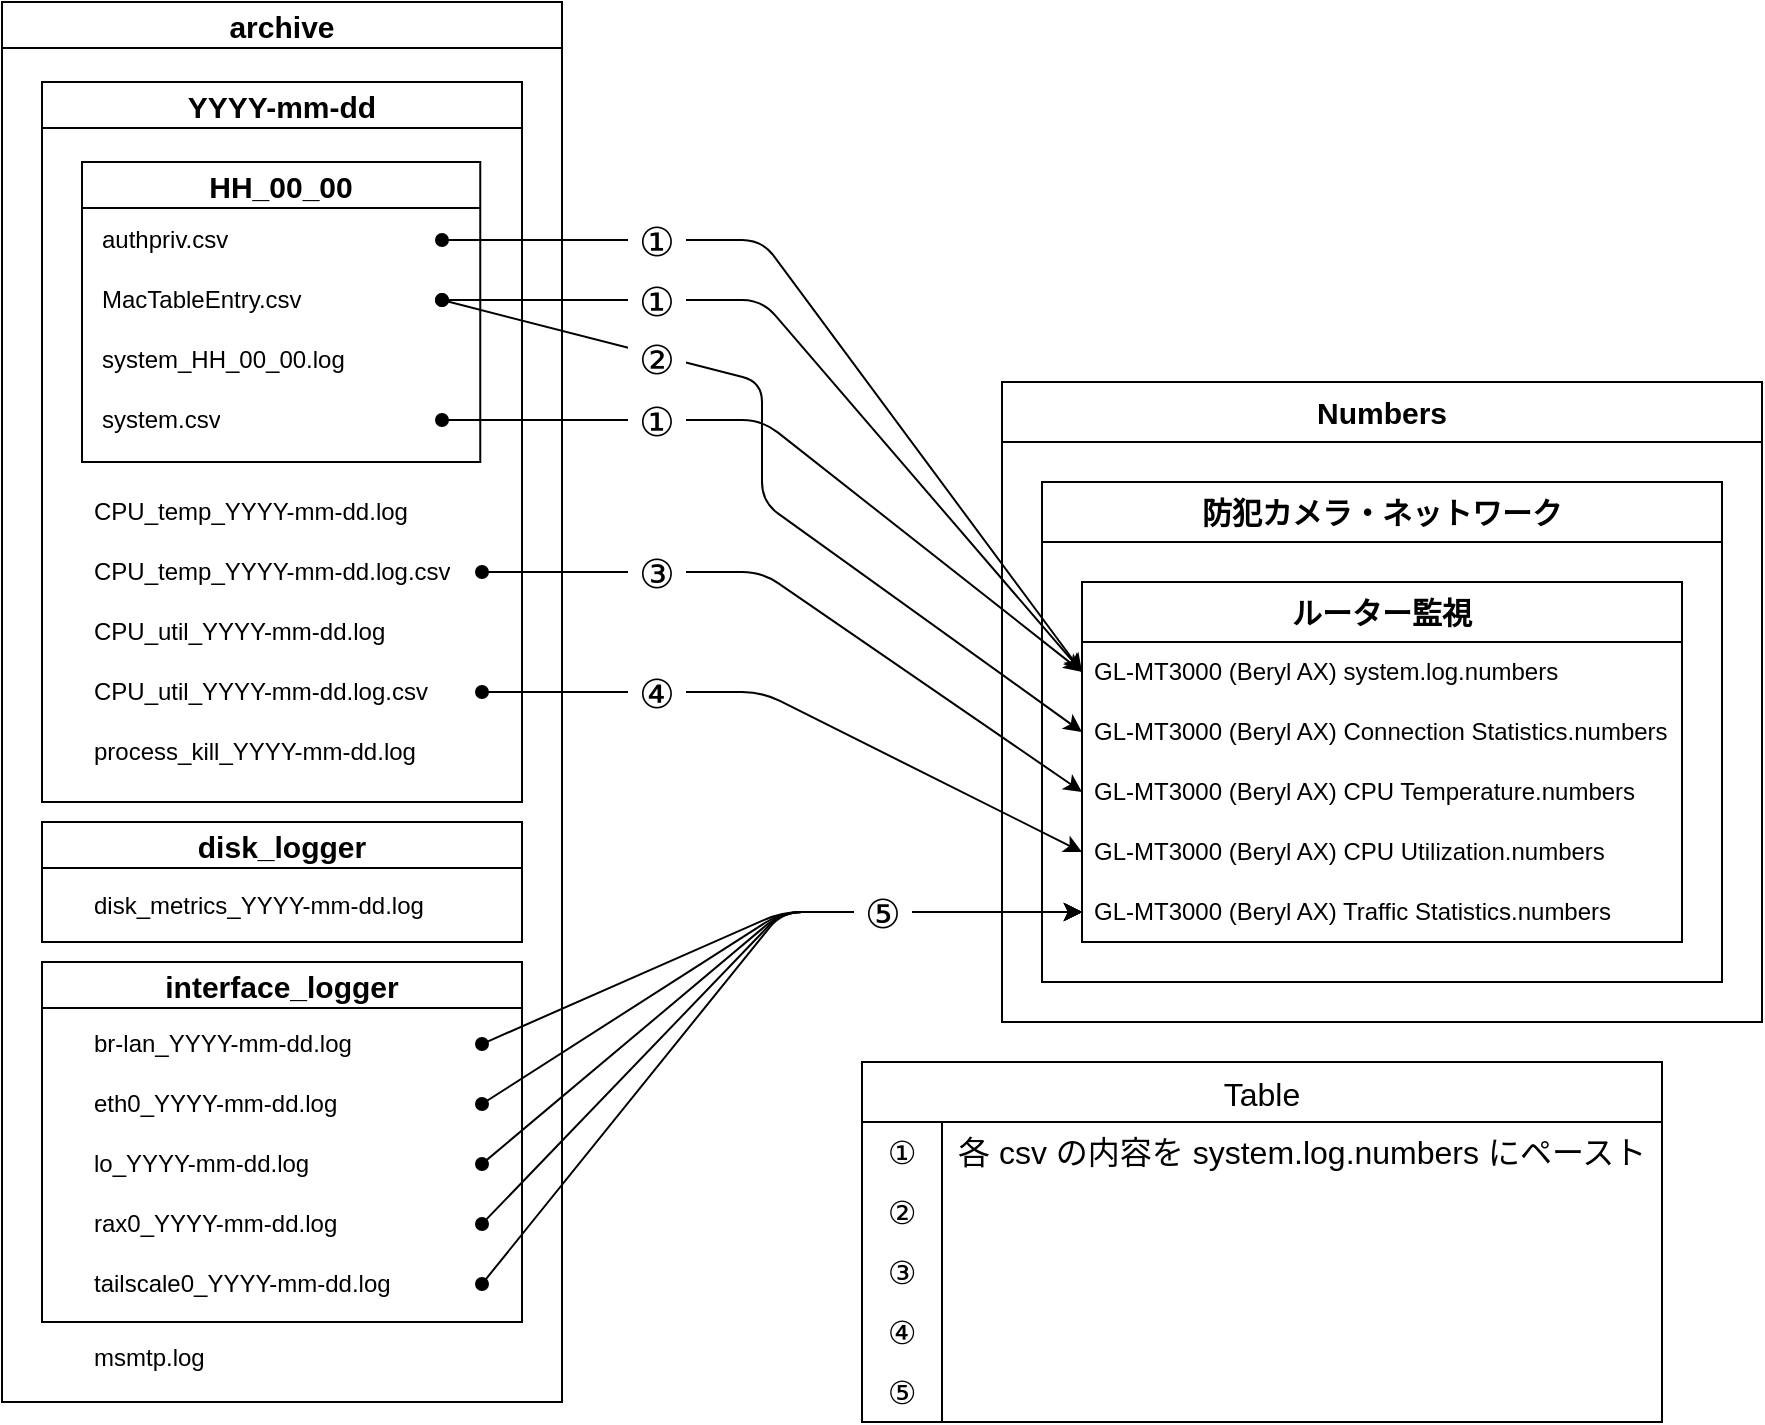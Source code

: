 <mxfile version="24.7.13">
  <diagram name="ページ1" id="POTG8XySrepqZoLcC0DG">
    <mxGraphModel dx="1759" dy="1121" grid="1" gridSize="10" guides="1" tooltips="1" connect="1" arrows="1" fold="1" page="1" pageScale="1" pageWidth="827" pageHeight="1169" math="0" shadow="0">
      <root>
        <mxCell id="0" />
        <mxCell id="1" parent="0" />
        <mxCell id="_yV6Y9GvnwlzQ7EZrmGs-73" value="" style="group;movable=1;resizable=1;rotatable=1;deletable=1;editable=1;locked=0;connectable=1;" parent="1" vertex="1" connectable="0">
          <mxGeometry x="-700" y="260" width="200" height="150" as="geometry" />
        </mxCell>
        <mxCell id="_yV6Y9GvnwlzQ7EZrmGs-74" value="&lt;span style=&quot;font-size: 15px;&quot;&gt;HH_00_00&lt;/span&gt;" style="swimlane;whiteSpace=wrap;html=1;movable=1;resizable=1;rotatable=1;deletable=1;editable=1;locked=0;connectable=1;container=0;" parent="_yV6Y9GvnwlzQ7EZrmGs-73" vertex="1">
          <mxGeometry width="199.13" height="150" as="geometry" />
        </mxCell>
        <UserObject label="authpriv.csv" id="_yV6Y9GvnwlzQ7EZrmGs-80">
          <mxCell style="text;strokeColor=none;fillColor=none;align=left;verticalAlign=middle;spacingLeft=4;spacingRight=4;overflow=hidden;points=[[0,0.5],[1,0.5]];portConstraint=eastwest;rotatable=1;whiteSpace=wrap;html=1;movable=1;resizable=1;deletable=1;editable=1;locked=0;connectable=1;" parent="_yV6Y9GvnwlzQ7EZrmGs-73" vertex="1">
            <mxGeometry x="4" y="24" width="176" height="30" as="geometry" />
          </mxCell>
        </UserObject>
        <UserObject label="MacTableEntry.csv" id="_yV6Y9GvnwlzQ7EZrmGs-81">
          <mxCell style="text;strokeColor=none;fillColor=none;align=left;verticalAlign=middle;spacingLeft=4;spacingRight=4;overflow=hidden;points=[[0,0.5],[1,0.5]];portConstraint=eastwest;rotatable=1;whiteSpace=wrap;html=1;movable=1;resizable=1;deletable=1;editable=1;locked=0;connectable=1;" parent="_yV6Y9GvnwlzQ7EZrmGs-73" vertex="1">
            <mxGeometry x="4" y="54" width="176" height="30" as="geometry" />
          </mxCell>
        </UserObject>
        <UserObject label="system_HH_00_00.log" id="_yV6Y9GvnwlzQ7EZrmGs-82">
          <mxCell style="text;strokeColor=none;fillColor=none;align=left;verticalAlign=middle;spacingLeft=4;spacingRight=4;overflow=hidden;points=[[0,0.5],[1,0.5]];portConstraint=eastwest;rotatable=1;whiteSpace=wrap;html=1;movable=1;resizable=1;deletable=1;editable=1;locked=0;connectable=1;" parent="_yV6Y9GvnwlzQ7EZrmGs-73" vertex="1">
            <mxGeometry x="4" y="84" width="176" height="30" as="geometry" />
          </mxCell>
        </UserObject>
        <UserObject label="system.csv" id="_yV6Y9GvnwlzQ7EZrmGs-84">
          <mxCell style="text;strokeColor=none;fillColor=none;align=left;verticalAlign=middle;spacingLeft=4;spacingRight=4;overflow=hidden;points=[[0,0.5],[1,0.5]];portConstraint=eastwest;rotatable=1;whiteSpace=wrap;html=1;movable=1;resizable=1;deletable=1;editable=1;locked=0;connectable=1;" parent="_yV6Y9GvnwlzQ7EZrmGs-73" vertex="1">
            <mxGeometry x="4" y="114" width="176" height="30" as="geometry" />
          </mxCell>
        </UserObject>
        <mxCell id="_yV6Y9GvnwlzQ7EZrmGs-72" value="&lt;span style=&quot;font-size: 15px;&quot;&gt;YYYY-mm-dd&lt;/span&gt;" style="swimlane;whiteSpace=wrap;html=1;movable=1;resizable=1;rotatable=1;deletable=1;editable=1;locked=0;connectable=1;" parent="1" vertex="1">
          <mxGeometry x="-720" y="220" width="240" height="360" as="geometry" />
        </mxCell>
        <UserObject label="process_kill_YYYY-mm-dd.log" id="_yV6Y9GvnwlzQ7EZrmGs-79">
          <mxCell style="text;strokeColor=none;fillColor=none;align=left;verticalAlign=middle;spacingLeft=4;spacingRight=4;overflow=hidden;points=[[0,0.5],[1,0.5]];portConstraint=eastwest;rotatable=1;whiteSpace=wrap;html=1;movable=1;resizable=1;deletable=1;editable=1;locked=0;connectable=1;" parent="1" vertex="1">
            <mxGeometry x="-700" y="540" width="200" height="30" as="geometry" />
          </mxCell>
        </UserObject>
        <UserObject label="CPU_util_YYYY-mm-dd.log.csv" id="_yV6Y9GvnwlzQ7EZrmGs-77">
          <mxCell style="text;strokeColor=none;fillColor=none;align=left;verticalAlign=middle;spacingLeft=4;spacingRight=4;overflow=hidden;points=[[0,0.5],[1,0.5]];portConstraint=eastwest;rotatable=1;whiteSpace=wrap;html=1;movable=1;resizable=1;deletable=1;editable=1;locked=0;connectable=1;" parent="1" vertex="1">
            <mxGeometry x="-700" y="510" width="200" height="30" as="geometry" />
          </mxCell>
        </UserObject>
        <UserObject label="CPU_util_YYYY-mm-dd.log" id="_yV6Y9GvnwlzQ7EZrmGs-76">
          <mxCell style="text;strokeColor=none;fillColor=none;align=left;verticalAlign=middle;spacingLeft=4;spacingRight=4;overflow=hidden;points=[[0,0.5],[1,0.5]];portConstraint=eastwest;rotatable=1;whiteSpace=wrap;html=1;movable=1;resizable=1;deletable=1;editable=1;locked=0;connectable=1;" parent="1" vertex="1">
            <mxGeometry x="-700" y="480" width="200" height="30" as="geometry" />
          </mxCell>
        </UserObject>
        <UserObject label="CPU_temp_YYYY-mm-dd.log.csv" id="_yV6Y9GvnwlzQ7EZrmGs-75">
          <mxCell style="text;strokeColor=none;fillColor=none;align=left;verticalAlign=middle;spacingLeft=4;spacingRight=4;overflow=hidden;points=[[0,0.5],[1,0.5]];portConstraint=eastwest;rotatable=1;whiteSpace=wrap;html=1;movable=1;resizable=1;deletable=1;editable=1;locked=0;connectable=1;" parent="1" vertex="1">
            <mxGeometry x="-700" y="450" width="200" height="30" as="geometry" />
          </mxCell>
        </UserObject>
        <UserObject label="CPU_temp_YYYY-mm-dd.log" id="_yV6Y9GvnwlzQ7EZrmGs-62">
          <mxCell style="text;strokeColor=none;fillColor=none;align=left;verticalAlign=middle;spacingLeft=4;spacingRight=4;overflow=hidden;points=[[0,0.5],[1,0.5]];portConstraint=eastwest;rotatable=1;whiteSpace=wrap;html=1;movable=1;resizable=1;deletable=1;editable=1;locked=0;connectable=1;" parent="1" vertex="1">
            <mxGeometry x="-700" y="420" width="200" height="30" as="geometry" />
          </mxCell>
        </UserObject>
        <mxCell id="_yV6Y9GvnwlzQ7EZrmGs-56" value="&lt;font style=&quot;font-size: 15px;&quot;&gt;archive&lt;/font&gt;" style="swimlane;whiteSpace=wrap;html=1;container=0;movable=1;resizable=1;rotatable=1;deletable=1;editable=1;locked=0;connectable=1;" parent="1" vertex="1">
          <mxGeometry x="-740" y="180" width="280" height="700" as="geometry" />
        </mxCell>
        <mxCell id="_yV6Y9GvnwlzQ7EZrmGs-89" value="&lt;span style=&quot;font-size: 15px;&quot;&gt;disk_logger&lt;/span&gt;" style="swimlane;whiteSpace=wrap;html=1;container=0;movable=1;resizable=1;rotatable=1;deletable=1;editable=1;locked=0;connectable=1;" parent="1" vertex="1">
          <mxGeometry x="-720" y="590" width="240" height="60" as="geometry" />
        </mxCell>
        <UserObject label="disk_metrics_YYYY-mm-dd.log" id="_yV6Y9GvnwlzQ7EZrmGs-94">
          <mxCell style="text;strokeColor=none;fillColor=none;align=left;verticalAlign=middle;spacingLeft=4;spacingRight=4;overflow=hidden;points=[[0,0.5],[1,0.5]];portConstraint=eastwest;rotatable=1;whiteSpace=wrap;html=1;movable=1;resizable=1;deletable=1;editable=1;locked=0;connectable=1;" parent="1" vertex="1">
            <mxGeometry x="-700" y="617" width="200" height="30" as="geometry" />
          </mxCell>
        </UserObject>
        <mxCell id="_yV6Y9GvnwlzQ7EZrmGs-96" value="&lt;span style=&quot;font-size: 15px;&quot;&gt;interface_logger&lt;/span&gt;" style="swimlane;whiteSpace=wrap;html=1;container=0;movable=1;resizable=1;rotatable=1;deletable=1;editable=1;locked=0;connectable=1;" parent="1" vertex="1">
          <mxGeometry x="-720" y="660" width="240" height="180" as="geometry" />
        </mxCell>
        <UserObject label="br-lan_YYYY-mm-dd.log" id="_yV6Y9GvnwlzQ7EZrmGs-97">
          <mxCell style="text;strokeColor=none;fillColor=none;align=left;verticalAlign=middle;spacingLeft=4;spacingRight=4;overflow=hidden;points=[[0,0.5],[1,0.5]];portConstraint=eastwest;rotatable=1;whiteSpace=wrap;html=1;container=0;movable=1;resizable=1;deletable=1;editable=1;locked=0;connectable=1;" parent="1" vertex="1">
            <mxGeometry x="-700" y="686" width="200" height="30" as="geometry" />
          </mxCell>
        </UserObject>
        <UserObject label="eth0_YYYY-mm-dd.log" id="_yV6Y9GvnwlzQ7EZrmGs-98">
          <mxCell style="text;strokeColor=none;fillColor=none;align=left;verticalAlign=middle;spacingLeft=4;spacingRight=4;overflow=hidden;points=[[0,0.5],[1,0.5]];portConstraint=eastwest;rotatable=1;whiteSpace=wrap;html=1;container=0;movable=1;resizable=1;deletable=1;editable=1;locked=0;connectable=1;" parent="1" vertex="1">
            <mxGeometry x="-700" y="716" width="200" height="30" as="geometry" />
          </mxCell>
        </UserObject>
        <UserObject label="lo_YYYY-mm-dd.log" id="_yV6Y9GvnwlzQ7EZrmGs-99">
          <mxCell style="text;strokeColor=none;fillColor=none;align=left;verticalAlign=middle;spacingLeft=4;spacingRight=4;overflow=hidden;points=[[0,0.5],[1,0.5]];portConstraint=eastwest;rotatable=1;whiteSpace=wrap;html=1;container=0;movable=1;resizable=1;deletable=1;editable=1;locked=0;connectable=1;" parent="1" vertex="1">
            <mxGeometry x="-700" y="746" width="200" height="30" as="geometry" />
          </mxCell>
        </UserObject>
        <UserObject label="rax0_YYYY-mm-dd.log" id="_yV6Y9GvnwlzQ7EZrmGs-100">
          <mxCell style="text;strokeColor=none;fillColor=none;align=left;verticalAlign=middle;spacingLeft=4;spacingRight=4;overflow=hidden;points=[[0,0.5],[1,0.5]];portConstraint=eastwest;rotatable=1;whiteSpace=wrap;html=1;container=0;movable=1;resizable=1;deletable=1;editable=1;locked=0;connectable=1;" parent="1" vertex="1">
            <mxGeometry x="-700" y="776" width="200" height="30" as="geometry" />
          </mxCell>
        </UserObject>
        <UserObject label="tailscale0_YYYY-mm-dd.log" id="_yV6Y9GvnwlzQ7EZrmGs-101">
          <mxCell style="text;strokeColor=none;fillColor=none;align=left;verticalAlign=middle;spacingLeft=4;spacingRight=4;overflow=hidden;points=[[0,0.5],[1,0.5]];portConstraint=eastwest;rotatable=1;whiteSpace=wrap;html=1;container=0;movable=1;resizable=1;deletable=1;editable=1;locked=0;connectable=1;" parent="1" vertex="1">
            <mxGeometry x="-700" y="806" width="200" height="30" as="geometry" />
          </mxCell>
        </UserObject>
        <UserObject label="msmtp.log" id="_yV6Y9GvnwlzQ7EZrmGs-102">
          <mxCell style="text;strokeColor=none;fillColor=none;align=left;verticalAlign=middle;spacingLeft=4;spacingRight=4;overflow=hidden;points=[[0,0.5],[1,0.5]];portConstraint=eastwest;rotatable=1;whiteSpace=wrap;html=1;movable=1;resizable=1;deletable=1;editable=1;locked=0;connectable=1;" parent="1" vertex="1">
            <mxGeometry x="-700" y="843" width="200" height="30" as="geometry" />
          </mxCell>
        </UserObject>
        <mxCell id="HLHCXN7Uvu8sfQoYptTu-39" value="" style="group;fillColor=default;" vertex="1" connectable="0" parent="1">
          <mxGeometry x="-240" y="370" width="380" height="320" as="geometry" />
        </mxCell>
        <mxCell id="HLHCXN7Uvu8sfQoYptTu-16" value="&lt;font style=&quot;font-size: 15px;&quot;&gt;Numbers&lt;/font&gt;" style="swimlane;whiteSpace=wrap;html=1;container=0;startSize=30;" vertex="1" parent="HLHCXN7Uvu8sfQoYptTu-39">
          <mxGeometry width="380" height="320" as="geometry" />
        </mxCell>
        <mxCell id="HLHCXN7Uvu8sfQoYptTu-38" value="" style="group;fillColor=default;" vertex="1" connectable="0" parent="HLHCXN7Uvu8sfQoYptTu-39">
          <mxGeometry x="20" y="50" width="340" height="250" as="geometry" />
        </mxCell>
        <mxCell id="HLHCXN7Uvu8sfQoYptTu-21" value="&lt;font style=&quot;font-size: 15px;&quot;&gt;防犯カメラ・ネットワーク&lt;/font&gt;" style="swimlane;whiteSpace=wrap;html=1;container=0;startSize=30;" vertex="1" parent="HLHCXN7Uvu8sfQoYptTu-38">
          <mxGeometry width="340" height="250" as="geometry" />
        </mxCell>
        <mxCell id="HLHCXN7Uvu8sfQoYptTu-37" value="" style="group;fillColor=default;container=0;" vertex="1" connectable="0" parent="HLHCXN7Uvu8sfQoYptTu-38">
          <mxGeometry x="20" y="50" width="300" height="180" as="geometry" />
        </mxCell>
        <mxCell id="HLHCXN7Uvu8sfQoYptTu-11" value="&lt;span style=&quot;font-size: 15px;&quot;&gt;ルーター監視&lt;/span&gt;" style="swimlane;fontStyle=1;childLayout=stackLayout;horizontal=1;startSize=30;horizontalStack=0;resizeParent=1;resizeParentMax=0;resizeLast=0;collapsible=1;marginBottom=0;whiteSpace=wrap;html=1;container=0;" vertex="1" parent="HLHCXN7Uvu8sfQoYptTu-38">
          <mxGeometry x="20" y="50" width="300" height="180" as="geometry" />
        </mxCell>
        <mxCell id="HLHCXN7Uvu8sfQoYptTu-13" value="GL-MT3000 (Beryl AX) system.log.numbers" style="text;strokeColor=none;fillColor=none;align=left;verticalAlign=middle;spacingLeft=4;spacingRight=4;overflow=hidden;points=[[0,0.5],[1,0.5]];portConstraint=eastwest;rotatable=0;whiteSpace=wrap;html=1;" vertex="1" parent="HLHCXN7Uvu8sfQoYptTu-38">
          <mxGeometry x="20" y="80" width="300" height="30" as="geometry" />
        </mxCell>
        <UserObject label="GL-MT3000 (Beryl AX) CPU Temperature.numbers" id="HLHCXN7Uvu8sfQoYptTu-15">
          <mxCell style="text;strokeColor=none;fillColor=none;align=left;verticalAlign=middle;spacingLeft=4;spacingRight=4;overflow=hidden;points=[[0,0.5],[1,0.5]];portConstraint=eastwest;rotatable=0;whiteSpace=wrap;html=1;" vertex="1" parent="HLHCXN7Uvu8sfQoYptTu-38">
            <mxGeometry x="20" y="140" width="300" height="30" as="geometry" />
          </mxCell>
        </UserObject>
        <mxCell id="HLHCXN7Uvu8sfQoYptTu-14" value="GL-MT3000 (Beryl AX) CPU Utilization.numbers" style="text;strokeColor=none;fillColor=none;align=left;verticalAlign=middle;spacingLeft=4;spacingRight=4;overflow=hidden;points=[[0,0.5],[1,0.5]];portConstraint=eastwest;rotatable=0;whiteSpace=wrap;html=1;" vertex="1" parent="HLHCXN7Uvu8sfQoYptTu-38">
          <mxGeometry x="20" y="170" width="300" height="30" as="geometry" />
        </mxCell>
        <UserObject label="GL-MT3000 (Beryl AX) Traffic Statistics.numbers" id="HLHCXN7Uvu8sfQoYptTu-12">
          <mxCell style="text;strokeColor=none;fillColor=none;align=left;verticalAlign=middle;spacingLeft=4;spacingRight=4;overflow=hidden;points=[[0,0.5],[1,0.5]];portConstraint=eastwest;rotatable=0;whiteSpace=wrap;html=1;" vertex="1" parent="HLHCXN7Uvu8sfQoYptTu-38">
            <mxGeometry x="20" y="200" width="300" height="30" as="geometry" />
          </mxCell>
        </UserObject>
        <mxCell id="HLHCXN7Uvu8sfQoYptTu-23" value="GL-MT3000 (Beryl AX) Connection Statistics.numbers" style="text;strokeColor=none;fillColor=none;align=left;verticalAlign=middle;spacingLeft=4;spacingRight=4;overflow=hidden;points=[[0,0.5],[1,0.5]];portConstraint=eastwest;rotatable=0;whiteSpace=wrap;html=1;" vertex="1" parent="HLHCXN7Uvu8sfQoYptTu-38">
          <mxGeometry x="20" y="110" width="300" height="30" as="geometry" />
        </mxCell>
        <mxCell id="_yV6Y9GvnwlzQ7EZrmGs-142" value="" style="endArrow=classic;html=1;rounded=1;curved=0;entryX=0;entryY=0.5;entryDx=0;entryDy=0;startArrow=oval;startFill=1;exitX=1;exitY=0.5;exitDx=0;exitDy=0;" parent="1" target="HLHCXN7Uvu8sfQoYptTu-12" edge="1" source="_yV6Y9GvnwlzQ7EZrmGs-97">
          <mxGeometry width="50" height="50" relative="1" as="geometry">
            <mxPoint x="-174" y="637.075" as="sourcePoint" />
            <mxPoint x="-164" y="623" as="targetPoint" />
            <Array as="points">
              <mxPoint x="-350" y="635" />
            </Array>
          </mxGeometry>
        </mxCell>
        <mxCell id="HLHCXN7Uvu8sfQoYptTu-24" value="" style="endArrow=classic;html=1;rounded=1;curved=0;startArrow=oval;startFill=1;exitX=1;exitY=0.5;exitDx=0;exitDy=0;entryX=0;entryY=0.5;entryDx=0;entryDy=0;" edge="1" parent="1" source="_yV6Y9GvnwlzQ7EZrmGs-98" target="HLHCXN7Uvu8sfQoYptTu-12">
          <mxGeometry width="50" height="50" relative="1" as="geometry">
            <mxPoint x="-490" y="711" as="sourcePoint" />
            <mxPoint x="-320" y="1068" as="targetPoint" />
            <Array as="points">
              <mxPoint x="-350" y="635" />
            </Array>
          </mxGeometry>
        </mxCell>
        <mxCell id="HLHCXN7Uvu8sfQoYptTu-25" value="" style="endArrow=classic;html=1;rounded=1;curved=0;startArrow=oval;startFill=1;exitX=1;exitY=0.5;exitDx=0;exitDy=0;entryX=0;entryY=0.5;entryDx=0;entryDy=0;" edge="1" parent="1" source="_yV6Y9GvnwlzQ7EZrmGs-99" target="HLHCXN7Uvu8sfQoYptTu-12">
          <mxGeometry width="50" height="50" relative="1" as="geometry">
            <mxPoint x="-480" y="721" as="sourcePoint" />
            <mxPoint x="-320" y="1070" as="targetPoint" />
            <Array as="points">
              <mxPoint x="-350" y="635" />
            </Array>
          </mxGeometry>
        </mxCell>
        <mxCell id="HLHCXN7Uvu8sfQoYptTu-26" value="" style="endArrow=classic;html=1;rounded=1;curved=0;startArrow=oval;startFill=1;exitX=1;exitY=0.5;exitDx=0;exitDy=0;entryX=0;entryY=0.5;entryDx=0;entryDy=0;" edge="1" parent="1" source="_yV6Y9GvnwlzQ7EZrmGs-100" target="HLHCXN7Uvu8sfQoYptTu-12">
          <mxGeometry width="50" height="50" relative="1" as="geometry">
            <mxPoint x="-470" y="731" as="sourcePoint" />
            <mxPoint x="-330" y="1090" as="targetPoint" />
            <Array as="points">
              <mxPoint x="-350" y="635" />
            </Array>
          </mxGeometry>
        </mxCell>
        <mxCell id="HLHCXN7Uvu8sfQoYptTu-27" value="" style="endArrow=classic;html=1;rounded=1;curved=0;startArrow=oval;startFill=1;exitX=1;exitY=0.5;exitDx=0;exitDy=0;entryX=0;entryY=0.5;entryDx=0;entryDy=0;" edge="1" parent="1" source="_yV6Y9GvnwlzQ7EZrmGs-101" target="HLHCXN7Uvu8sfQoYptTu-12">
          <mxGeometry width="50" height="50" relative="1" as="geometry">
            <mxPoint x="-460" y="741" as="sourcePoint" />
            <mxPoint x="-370" y="1110" as="targetPoint" />
            <Array as="points">
              <mxPoint x="-350" y="635" />
            </Array>
          </mxGeometry>
        </mxCell>
        <mxCell id="HLHCXN7Uvu8sfQoYptTu-48" value="&lt;span style=&quot;font-size: 20px;&quot;&gt;&amp;nbsp;⑤&amp;nbsp;&lt;/span&gt;" style="edgeLabel;html=1;align=center;verticalAlign=middle;resizable=0;points=[];" vertex="1" connectable="0" parent="HLHCXN7Uvu8sfQoYptTu-27">
          <mxGeometry x="0.506" y="-3" relative="1" as="geometry">
            <mxPoint x="-4" y="-3" as="offset" />
          </mxGeometry>
        </mxCell>
        <mxCell id="HLHCXN7Uvu8sfQoYptTu-30" value="" style="endArrow=classic;html=1;rounded=1;curved=0;entryX=0;entryY=0.5;entryDx=0;entryDy=0;startArrow=oval;startFill=1;exitX=1;exitY=0.5;exitDx=0;exitDy=0;" edge="1" parent="1" source="_yV6Y9GvnwlzQ7EZrmGs-81" target="HLHCXN7Uvu8sfQoYptTu-13">
          <mxGeometry width="50" height="50" relative="1" as="geometry">
            <mxPoint x="-510" y="309" as="sourcePoint" />
            <mxPoint x="-190" y="555" as="targetPoint" />
            <Array as="points">
              <mxPoint x="-360" y="329" />
            </Array>
          </mxGeometry>
        </mxCell>
        <mxCell id="HLHCXN7Uvu8sfQoYptTu-43" value="&lt;span style=&quot;font-size: 20px;&quot;&gt;&amp;nbsp;①&amp;nbsp;&lt;/span&gt;" style="edgeLabel;html=1;align=center;verticalAlign=middle;resizable=0;points=[];" vertex="1" connectable="0" parent="HLHCXN7Uvu8sfQoYptTu-30">
          <mxGeometry x="-0.472" relative="1" as="geometry">
            <mxPoint as="offset" />
          </mxGeometry>
        </mxCell>
        <mxCell id="HLHCXN7Uvu8sfQoYptTu-31" value="" style="endArrow=classic;html=1;rounded=1;curved=0;entryX=0;entryY=0.5;entryDx=0;entryDy=0;startArrow=oval;startFill=1;exitX=1;exitY=0.5;exitDx=0;exitDy=0;" edge="1" parent="1" source="_yV6Y9GvnwlzQ7EZrmGs-84" target="HLHCXN7Uvu8sfQoYptTu-13">
          <mxGeometry width="50" height="50" relative="1" as="geometry">
            <mxPoint x="-500" y="319" as="sourcePoint" />
            <mxPoint x="-180" y="565" as="targetPoint" />
            <Array as="points">
              <mxPoint x="-360" y="389" />
            </Array>
          </mxGeometry>
        </mxCell>
        <mxCell id="HLHCXN7Uvu8sfQoYptTu-44" value="&lt;span style=&quot;font-size: 20px;&quot;&gt;&amp;nbsp;①&amp;nbsp;&lt;/span&gt;" style="edgeLabel;html=1;align=center;verticalAlign=middle;resizable=0;points=[];" vertex="1" connectable="0" parent="HLHCXN7Uvu8sfQoYptTu-31">
          <mxGeometry x="-0.395" y="-2" relative="1" as="geometry">
            <mxPoint x="-3" y="-2" as="offset" />
          </mxGeometry>
        </mxCell>
        <mxCell id="HLHCXN7Uvu8sfQoYptTu-32" value="" style="endArrow=classic;html=1;rounded=1;curved=0;entryX=0;entryY=0.5;entryDx=0;entryDy=0;startArrow=oval;startFill=1;exitX=1;exitY=0.5;exitDx=0;exitDy=0;" edge="1" parent="1" source="_yV6Y9GvnwlzQ7EZrmGs-75" target="HLHCXN7Uvu8sfQoYptTu-15">
          <mxGeometry width="50" height="50" relative="1" as="geometry">
            <mxPoint x="-490" y="329" as="sourcePoint" />
            <mxPoint x="-170" y="575" as="targetPoint" />
            <Array as="points">
              <mxPoint x="-360" y="465" />
            </Array>
          </mxGeometry>
        </mxCell>
        <mxCell id="HLHCXN7Uvu8sfQoYptTu-45" value="&lt;span style=&quot;font-size: 20px;&quot;&gt;&amp;nbsp;③&amp;nbsp;&lt;/span&gt;" style="edgeLabel;html=1;align=center;verticalAlign=middle;resizable=0;points=[];" vertex="1" connectable="0" parent="HLHCXN7Uvu8sfQoYptTu-32">
          <mxGeometry x="-0.497" y="3" relative="1" as="geometry">
            <mxPoint x="3" y="3" as="offset" />
          </mxGeometry>
        </mxCell>
        <mxCell id="HLHCXN7Uvu8sfQoYptTu-34" value="" style="endArrow=classic;html=1;rounded=1;curved=0;entryX=0;entryY=0.5;entryDx=0;entryDy=0;startArrow=oval;startFill=1;exitX=1;exitY=0.5;exitDx=0;exitDy=0;" edge="1" parent="1" source="_yV6Y9GvnwlzQ7EZrmGs-77" target="HLHCXN7Uvu8sfQoYptTu-14">
          <mxGeometry width="50" height="50" relative="1" as="geometry">
            <mxPoint x="-480" y="339" as="sourcePoint" />
            <mxPoint x="-160" y="585" as="targetPoint" />
            <Array as="points">
              <mxPoint x="-360" y="525" />
            </Array>
          </mxGeometry>
        </mxCell>
        <mxCell id="HLHCXN7Uvu8sfQoYptTu-46" value="&lt;span style=&quot;font-size: 20px;&quot;&gt;&amp;nbsp;④&amp;nbsp;&lt;/span&gt;" style="edgeLabel;html=1;align=center;verticalAlign=middle;resizable=0;points=[];" vertex="1" connectable="0" parent="HLHCXN7Uvu8sfQoYptTu-34">
          <mxGeometry x="-0.473" y="1" relative="1" as="geometry">
            <mxPoint x="3" y="1" as="offset" />
          </mxGeometry>
        </mxCell>
        <mxCell id="HLHCXN7Uvu8sfQoYptTu-36" value="" style="endArrow=classic;html=1;rounded=1;curved=0;startArrow=oval;startFill=1;exitX=1;exitY=0.5;exitDx=0;exitDy=0;entryX=0;entryY=0.5;entryDx=0;entryDy=0;" edge="1" parent="1" source="_yV6Y9GvnwlzQ7EZrmGs-81" target="HLHCXN7Uvu8sfQoYptTu-23">
          <mxGeometry width="50" height="50" relative="1" as="geometry">
            <mxPoint x="-510" y="339" as="sourcePoint" />
            <mxPoint x="-280" y="600" as="targetPoint" />
            <Array as="points">
              <mxPoint x="-360" y="370" />
              <mxPoint x="-360" y="430" />
            </Array>
          </mxGeometry>
        </mxCell>
        <mxCell id="HLHCXN7Uvu8sfQoYptTu-42" value="&lt;span style=&quot;font-size: 20px;&quot;&gt;&amp;nbsp;②&amp;nbsp;&lt;/span&gt;" style="edgeLabel;html=1;align=center;verticalAlign=middle;resizable=0;points=[];" vertex="1" connectable="0" parent="HLHCXN7Uvu8sfQoYptTu-36">
          <mxGeometry x="-0.519" y="3" relative="1" as="geometry">
            <mxPoint x="8" y="6" as="offset" />
          </mxGeometry>
        </mxCell>
        <mxCell id="HLHCXN7Uvu8sfQoYptTu-29" value="" style="endArrow=classic;html=1;rounded=1;curved=0;entryX=0;entryY=0.5;entryDx=0;entryDy=0;startArrow=oval;startFill=1;exitX=1;exitY=0.5;exitDx=0;exitDy=0;" edge="1" parent="1" source="_yV6Y9GvnwlzQ7EZrmGs-80" target="HLHCXN7Uvu8sfQoYptTu-13">
          <mxGeometry width="50" height="50" relative="1" as="geometry">
            <mxPoint x="-490" y="711" as="sourcePoint" />
            <mxPoint x="-190" y="525" as="targetPoint" />
            <Array as="points">
              <mxPoint x="-360" y="299" />
            </Array>
          </mxGeometry>
        </mxCell>
        <mxCell id="HLHCXN7Uvu8sfQoYptTu-40" value="&amp;nbsp;①&amp;nbsp;" style="edgeLabel;html=1;align=center;verticalAlign=middle;resizable=0;points=[];fontSize=20;" vertex="1" connectable="0" parent="HLHCXN7Uvu8sfQoYptTu-29">
          <mxGeometry x="-0.436" y="1" relative="1" as="geometry">
            <mxPoint x="-14" y="1" as="offset" />
          </mxGeometry>
        </mxCell>
        <mxCell id="HLHCXN7Uvu8sfQoYptTu-49" value="Table" style="shape=table;startSize=30;container=1;collapsible=0;childLayout=tableLayout;fixedRows=1;rowLines=0;fontStyle=0;strokeColor=default;fontSize=16;" vertex="1" parent="1">
          <mxGeometry x="-310" y="710" width="400" height="180" as="geometry" />
        </mxCell>
        <mxCell id="HLHCXN7Uvu8sfQoYptTu-50" value="" style="shape=tableRow;horizontal=0;startSize=0;swimlaneHead=0;swimlaneBody=0;top=0;left=0;bottom=0;right=0;collapsible=0;dropTarget=0;fillColor=none;points=[[0,0.5],[1,0.5]];portConstraint=eastwest;strokeColor=inherit;fontSize=16;" vertex="1" parent="HLHCXN7Uvu8sfQoYptTu-49">
          <mxGeometry y="30" width="400" height="30" as="geometry" />
        </mxCell>
        <mxCell id="HLHCXN7Uvu8sfQoYptTu-51" value="①" style="shape=partialRectangle;html=1;whiteSpace=wrap;connectable=0;fillColor=none;top=0;left=0;bottom=0;right=0;overflow=hidden;pointerEvents=1;strokeColor=inherit;fontSize=16;" vertex="1" parent="HLHCXN7Uvu8sfQoYptTu-50">
          <mxGeometry width="40" height="30" as="geometry">
            <mxRectangle width="40" height="30" as="alternateBounds" />
          </mxGeometry>
        </mxCell>
        <mxCell id="HLHCXN7Uvu8sfQoYptTu-52" value="各 csv の内容を&amp;nbsp;&lt;span style=&quot;font-size: 16px;&quot;&gt;system.log.numbers&amp;nbsp;&lt;/span&gt;にペースト" style="shape=partialRectangle;html=1;whiteSpace=wrap;connectable=0;fillColor=none;top=0;left=0;bottom=0;right=0;align=left;spacingLeft=6;overflow=hidden;strokeColor=inherit;fontSize=16;" vertex="1" parent="HLHCXN7Uvu8sfQoYptTu-50">
          <mxGeometry x="40" width="360" height="30" as="geometry">
            <mxRectangle width="360" height="30" as="alternateBounds" />
          </mxGeometry>
        </mxCell>
        <mxCell id="HLHCXN7Uvu8sfQoYptTu-53" value="" style="shape=tableRow;horizontal=0;startSize=0;swimlaneHead=0;swimlaneBody=0;top=0;left=0;bottom=0;right=0;collapsible=0;dropTarget=0;fillColor=none;points=[[0,0.5],[1,0.5]];portConstraint=eastwest;strokeColor=inherit;fontSize=16;" vertex="1" parent="HLHCXN7Uvu8sfQoYptTu-49">
          <mxGeometry y="60" width="400" height="30" as="geometry" />
        </mxCell>
        <mxCell id="HLHCXN7Uvu8sfQoYptTu-54" value="②" style="shape=partialRectangle;html=1;whiteSpace=wrap;connectable=0;fillColor=none;top=0;left=0;bottom=0;right=0;overflow=hidden;strokeColor=inherit;fontSize=16;" vertex="1" parent="HLHCXN7Uvu8sfQoYptTu-53">
          <mxGeometry width="40" height="30" as="geometry">
            <mxRectangle width="40" height="30" as="alternateBounds" />
          </mxGeometry>
        </mxCell>
        <mxCell id="HLHCXN7Uvu8sfQoYptTu-55" value="" style="shape=partialRectangle;html=1;whiteSpace=wrap;connectable=0;fillColor=none;top=0;left=0;bottom=0;right=0;align=left;spacingLeft=6;overflow=hidden;strokeColor=inherit;fontSize=16;" vertex="1" parent="HLHCXN7Uvu8sfQoYptTu-53">
          <mxGeometry x="40" width="360" height="30" as="geometry">
            <mxRectangle width="360" height="30" as="alternateBounds" />
          </mxGeometry>
        </mxCell>
        <mxCell id="HLHCXN7Uvu8sfQoYptTu-56" value="" style="shape=tableRow;horizontal=0;startSize=0;swimlaneHead=0;swimlaneBody=0;top=0;left=0;bottom=0;right=0;collapsible=0;dropTarget=0;fillColor=none;points=[[0,0.5],[1,0.5]];portConstraint=eastwest;strokeColor=inherit;fontSize=16;" vertex="1" parent="HLHCXN7Uvu8sfQoYptTu-49">
          <mxGeometry y="90" width="400" height="30" as="geometry" />
        </mxCell>
        <mxCell id="HLHCXN7Uvu8sfQoYptTu-57" value="③" style="shape=partialRectangle;html=1;whiteSpace=wrap;connectable=0;fillColor=none;top=0;left=0;bottom=0;right=0;overflow=hidden;strokeColor=inherit;fontSize=16;" vertex="1" parent="HLHCXN7Uvu8sfQoYptTu-56">
          <mxGeometry width="40" height="30" as="geometry">
            <mxRectangle width="40" height="30" as="alternateBounds" />
          </mxGeometry>
        </mxCell>
        <mxCell id="HLHCXN7Uvu8sfQoYptTu-58" value="" style="shape=partialRectangle;html=1;whiteSpace=wrap;connectable=0;fillColor=none;top=0;left=0;bottom=0;right=0;align=left;spacingLeft=6;overflow=hidden;strokeColor=inherit;fontSize=16;" vertex="1" parent="HLHCXN7Uvu8sfQoYptTu-56">
          <mxGeometry x="40" width="360" height="30" as="geometry">
            <mxRectangle width="360" height="30" as="alternateBounds" />
          </mxGeometry>
        </mxCell>
        <mxCell id="HLHCXN7Uvu8sfQoYptTu-62" style="shape=tableRow;horizontal=0;startSize=0;swimlaneHead=0;swimlaneBody=0;top=0;left=0;bottom=0;right=0;collapsible=0;dropTarget=0;fillColor=none;points=[[0,0.5],[1,0.5]];portConstraint=eastwest;strokeColor=inherit;fontSize=16;" vertex="1" parent="HLHCXN7Uvu8sfQoYptTu-49">
          <mxGeometry y="120" width="400" height="30" as="geometry" />
        </mxCell>
        <mxCell id="HLHCXN7Uvu8sfQoYptTu-63" value="④" style="shape=partialRectangle;html=1;whiteSpace=wrap;connectable=0;fillColor=none;top=0;left=0;bottom=0;right=0;overflow=hidden;strokeColor=inherit;fontSize=16;" vertex="1" parent="HLHCXN7Uvu8sfQoYptTu-62">
          <mxGeometry width="40" height="30" as="geometry">
            <mxRectangle width="40" height="30" as="alternateBounds" />
          </mxGeometry>
        </mxCell>
        <mxCell id="HLHCXN7Uvu8sfQoYptTu-64" style="shape=partialRectangle;html=1;whiteSpace=wrap;connectable=0;fillColor=none;top=0;left=0;bottom=0;right=0;align=left;spacingLeft=6;overflow=hidden;strokeColor=inherit;fontSize=16;" vertex="1" parent="HLHCXN7Uvu8sfQoYptTu-62">
          <mxGeometry x="40" width="360" height="30" as="geometry">
            <mxRectangle width="360" height="30" as="alternateBounds" />
          </mxGeometry>
        </mxCell>
        <mxCell id="HLHCXN7Uvu8sfQoYptTu-59" style="shape=tableRow;horizontal=0;startSize=0;swimlaneHead=0;swimlaneBody=0;top=0;left=0;bottom=0;right=0;collapsible=0;dropTarget=0;fillColor=none;points=[[0,0.5],[1,0.5]];portConstraint=eastwest;strokeColor=inherit;fontSize=16;" vertex="1" parent="HLHCXN7Uvu8sfQoYptTu-49">
          <mxGeometry y="150" width="400" height="30" as="geometry" />
        </mxCell>
        <mxCell id="HLHCXN7Uvu8sfQoYptTu-60" value="⑤" style="shape=partialRectangle;html=1;whiteSpace=wrap;connectable=0;fillColor=none;top=0;left=0;bottom=0;right=0;overflow=hidden;strokeColor=inherit;fontSize=16;" vertex="1" parent="HLHCXN7Uvu8sfQoYptTu-59">
          <mxGeometry width="40" height="30" as="geometry">
            <mxRectangle width="40" height="30" as="alternateBounds" />
          </mxGeometry>
        </mxCell>
        <mxCell id="HLHCXN7Uvu8sfQoYptTu-61" style="shape=partialRectangle;html=1;whiteSpace=wrap;connectable=0;fillColor=none;top=0;left=0;bottom=0;right=0;align=left;spacingLeft=6;overflow=hidden;strokeColor=inherit;fontSize=16;" vertex="1" parent="HLHCXN7Uvu8sfQoYptTu-59">
          <mxGeometry x="40" width="360" height="30" as="geometry">
            <mxRectangle width="360" height="30" as="alternateBounds" />
          </mxGeometry>
        </mxCell>
      </root>
    </mxGraphModel>
  </diagram>
</mxfile>
